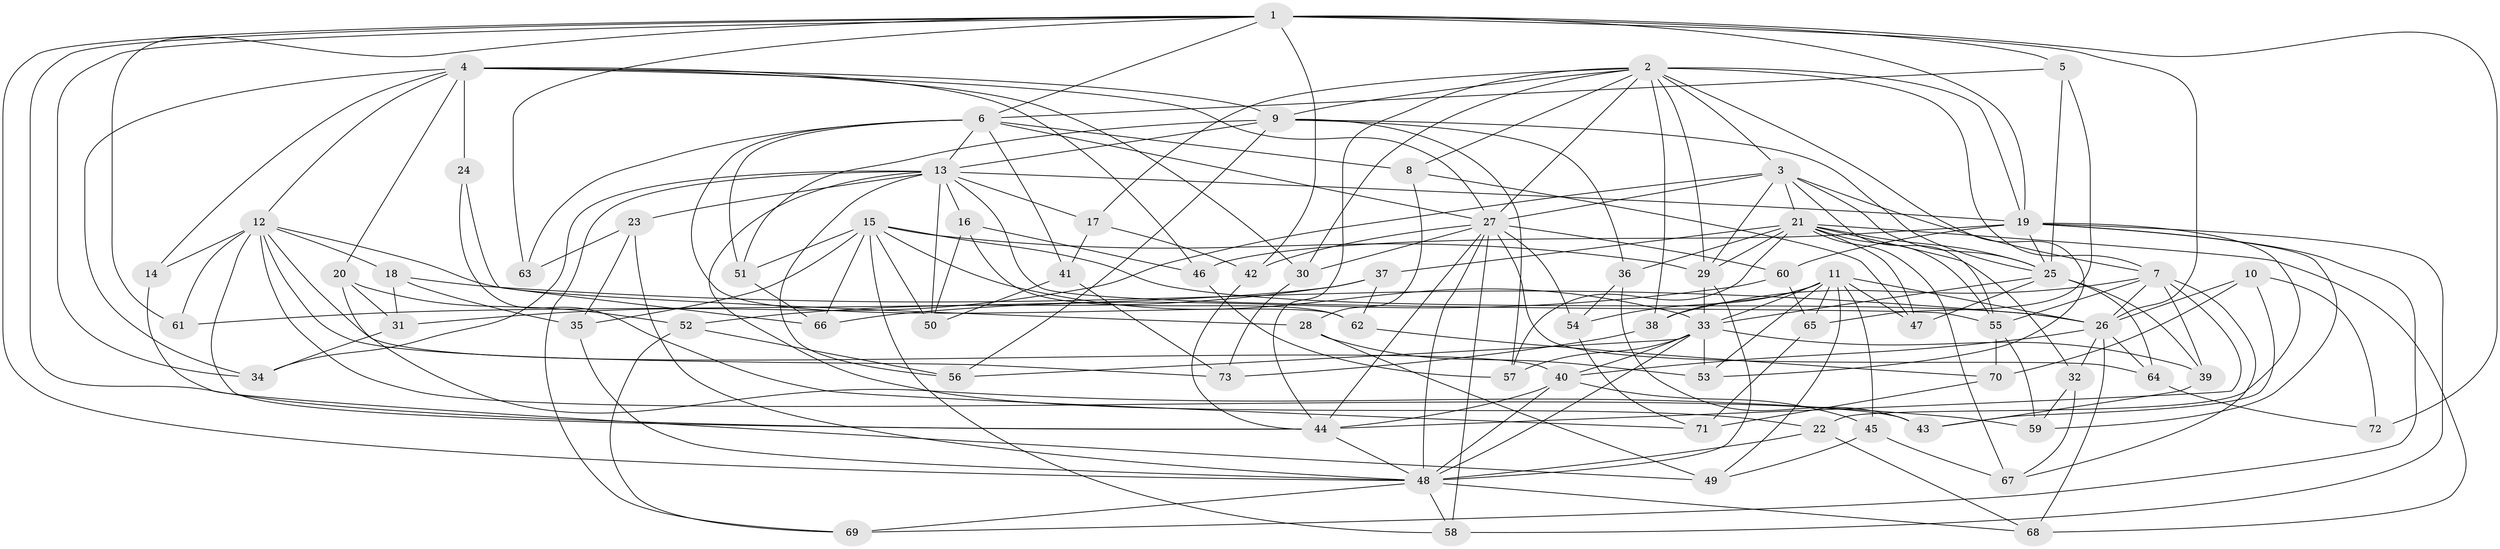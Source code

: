 // original degree distribution, {4: 1.0}
// Generated by graph-tools (version 1.1) at 2025/38/03/09/25 02:38:00]
// undirected, 73 vertices, 201 edges
graph export_dot {
graph [start="1"]
  node [color=gray90,style=filled];
  1;
  2;
  3;
  4;
  5;
  6;
  7;
  8;
  9;
  10;
  11;
  12;
  13;
  14;
  15;
  16;
  17;
  18;
  19;
  20;
  21;
  22;
  23;
  24;
  25;
  26;
  27;
  28;
  29;
  30;
  31;
  32;
  33;
  34;
  35;
  36;
  37;
  38;
  39;
  40;
  41;
  42;
  43;
  44;
  45;
  46;
  47;
  48;
  49;
  50;
  51;
  52;
  53;
  54;
  55;
  56;
  57;
  58;
  59;
  60;
  61;
  62;
  63;
  64;
  65;
  66;
  67;
  68;
  69;
  70;
  71;
  72;
  73;
  1 -- 5 [weight=1.0];
  1 -- 6 [weight=1.0];
  1 -- 19 [weight=1.0];
  1 -- 26 [weight=1.0];
  1 -- 34 [weight=1.0];
  1 -- 42 [weight=1.0];
  1 -- 44 [weight=1.0];
  1 -- 48 [weight=1.0];
  1 -- 61 [weight=1.0];
  1 -- 63 [weight=1.0];
  1 -- 72 [weight=2.0];
  2 -- 3 [weight=1.0];
  2 -- 7 [weight=1.0];
  2 -- 8 [weight=1.0];
  2 -- 9 [weight=1.0];
  2 -- 17 [weight=1.0];
  2 -- 19 [weight=1.0];
  2 -- 27 [weight=1.0];
  2 -- 29 [weight=1.0];
  2 -- 30 [weight=1.0];
  2 -- 38 [weight=1.0];
  2 -- 44 [weight=1.0];
  2 -- 53 [weight=1.0];
  3 -- 7 [weight=1.0];
  3 -- 21 [weight=2.0];
  3 -- 25 [weight=1.0];
  3 -- 27 [weight=1.0];
  3 -- 29 [weight=2.0];
  3 -- 31 [weight=1.0];
  3 -- 55 [weight=1.0];
  4 -- 9 [weight=2.0];
  4 -- 12 [weight=1.0];
  4 -- 14 [weight=2.0];
  4 -- 20 [weight=1.0];
  4 -- 24 [weight=2.0];
  4 -- 27 [weight=1.0];
  4 -- 30 [weight=1.0];
  4 -- 34 [weight=1.0];
  4 -- 46 [weight=1.0];
  5 -- 6 [weight=1.0];
  5 -- 25 [weight=1.0];
  5 -- 65 [weight=1.0];
  6 -- 8 [weight=1.0];
  6 -- 13 [weight=1.0];
  6 -- 27 [weight=1.0];
  6 -- 41 [weight=1.0];
  6 -- 51 [weight=1.0];
  6 -- 62 [weight=1.0];
  6 -- 63 [weight=2.0];
  7 -- 26 [weight=1.0];
  7 -- 38 [weight=1.0];
  7 -- 39 [weight=1.0];
  7 -- 44 [weight=1.0];
  7 -- 55 [weight=1.0];
  7 -- 67 [weight=1.0];
  8 -- 28 [weight=1.0];
  8 -- 47 [weight=1.0];
  9 -- 13 [weight=1.0];
  9 -- 25 [weight=2.0];
  9 -- 36 [weight=1.0];
  9 -- 51 [weight=1.0];
  9 -- 56 [weight=1.0];
  9 -- 57 [weight=1.0];
  10 -- 26 [weight=1.0];
  10 -- 43 [weight=1.0];
  10 -- 70 [weight=1.0];
  10 -- 72 [weight=1.0];
  11 -- 26 [weight=1.0];
  11 -- 33 [weight=2.0];
  11 -- 38 [weight=1.0];
  11 -- 45 [weight=1.0];
  11 -- 47 [weight=1.0];
  11 -- 49 [weight=1.0];
  11 -- 53 [weight=1.0];
  11 -- 54 [weight=1.0];
  11 -- 65 [weight=1.0];
  12 -- 14 [weight=1.0];
  12 -- 18 [weight=1.0];
  12 -- 28 [weight=1.0];
  12 -- 40 [weight=1.0];
  12 -- 43 [weight=1.0];
  12 -- 44 [weight=1.0];
  12 -- 61 [weight=2.0];
  12 -- 73 [weight=1.0];
  13 -- 16 [weight=1.0];
  13 -- 17 [weight=1.0];
  13 -- 19 [weight=1.0];
  13 -- 22 [weight=1.0];
  13 -- 23 [weight=1.0];
  13 -- 34 [weight=1.0];
  13 -- 50 [weight=1.0];
  13 -- 55 [weight=1.0];
  13 -- 56 [weight=1.0];
  13 -- 69 [weight=1.0];
  14 -- 49 [weight=1.0];
  15 -- 26 [weight=1.0];
  15 -- 29 [weight=1.0];
  15 -- 33 [weight=1.0];
  15 -- 35 [weight=1.0];
  15 -- 50 [weight=1.0];
  15 -- 51 [weight=1.0];
  15 -- 58 [weight=1.0];
  15 -- 66 [weight=1.0];
  16 -- 46 [weight=1.0];
  16 -- 50 [weight=1.0];
  16 -- 62 [weight=1.0];
  17 -- 41 [weight=1.0];
  17 -- 42 [weight=1.0];
  18 -- 26 [weight=1.0];
  18 -- 31 [weight=1.0];
  18 -- 35 [weight=1.0];
  19 -- 22 [weight=1.0];
  19 -- 25 [weight=1.0];
  19 -- 46 [weight=1.0];
  19 -- 58 [weight=1.0];
  19 -- 59 [weight=1.0];
  19 -- 60 [weight=1.0];
  19 -- 69 [weight=1.0];
  20 -- 31 [weight=1.0];
  20 -- 52 [weight=1.0];
  20 -- 59 [weight=1.0];
  21 -- 25 [weight=1.0];
  21 -- 29 [weight=1.0];
  21 -- 32 [weight=1.0];
  21 -- 36 [weight=1.0];
  21 -- 37 [weight=1.0];
  21 -- 47 [weight=1.0];
  21 -- 55 [weight=1.0];
  21 -- 57 [weight=1.0];
  21 -- 67 [weight=1.0];
  21 -- 68 [weight=1.0];
  22 -- 48 [weight=1.0];
  22 -- 68 [weight=1.0];
  23 -- 35 [weight=1.0];
  23 -- 48 [weight=1.0];
  23 -- 63 [weight=1.0];
  24 -- 66 [weight=1.0];
  24 -- 71 [weight=1.0];
  25 -- 33 [weight=1.0];
  25 -- 39 [weight=1.0];
  25 -- 47 [weight=1.0];
  25 -- 64 [weight=1.0];
  26 -- 32 [weight=1.0];
  26 -- 40 [weight=1.0];
  26 -- 64 [weight=1.0];
  26 -- 68 [weight=1.0];
  27 -- 30 [weight=1.0];
  27 -- 42 [weight=1.0];
  27 -- 44 [weight=1.0];
  27 -- 48 [weight=1.0];
  27 -- 54 [weight=1.0];
  27 -- 58 [weight=1.0];
  27 -- 60 [weight=1.0];
  27 -- 64 [weight=1.0];
  28 -- 49 [weight=1.0];
  28 -- 53 [weight=1.0];
  29 -- 33 [weight=2.0];
  29 -- 48 [weight=1.0];
  30 -- 73 [weight=1.0];
  31 -- 34 [weight=1.0];
  32 -- 59 [weight=1.0];
  32 -- 67 [weight=1.0];
  33 -- 39 [weight=1.0];
  33 -- 40 [weight=1.0];
  33 -- 48 [weight=1.0];
  33 -- 53 [weight=1.0];
  33 -- 56 [weight=1.0];
  33 -- 57 [weight=1.0];
  35 -- 48 [weight=1.0];
  36 -- 43 [weight=1.0];
  36 -- 54 [weight=1.0];
  37 -- 52 [weight=1.0];
  37 -- 61 [weight=1.0];
  37 -- 62 [weight=1.0];
  38 -- 73 [weight=1.0];
  39 -- 43 [weight=1.0];
  40 -- 44 [weight=1.0];
  40 -- 45 [weight=1.0];
  40 -- 48 [weight=1.0];
  41 -- 50 [weight=1.0];
  41 -- 73 [weight=1.0];
  42 -- 44 [weight=1.0];
  44 -- 48 [weight=1.0];
  45 -- 49 [weight=1.0];
  45 -- 67 [weight=1.0];
  46 -- 57 [weight=1.0];
  48 -- 58 [weight=1.0];
  48 -- 68 [weight=1.0];
  48 -- 69 [weight=1.0];
  51 -- 66 [weight=1.0];
  52 -- 56 [weight=1.0];
  52 -- 69 [weight=1.0];
  54 -- 71 [weight=1.0];
  55 -- 59 [weight=1.0];
  55 -- 70 [weight=1.0];
  60 -- 65 [weight=1.0];
  60 -- 66 [weight=1.0];
  62 -- 70 [weight=1.0];
  64 -- 72 [weight=1.0];
  65 -- 71 [weight=1.0];
  70 -- 71 [weight=1.0];
}
